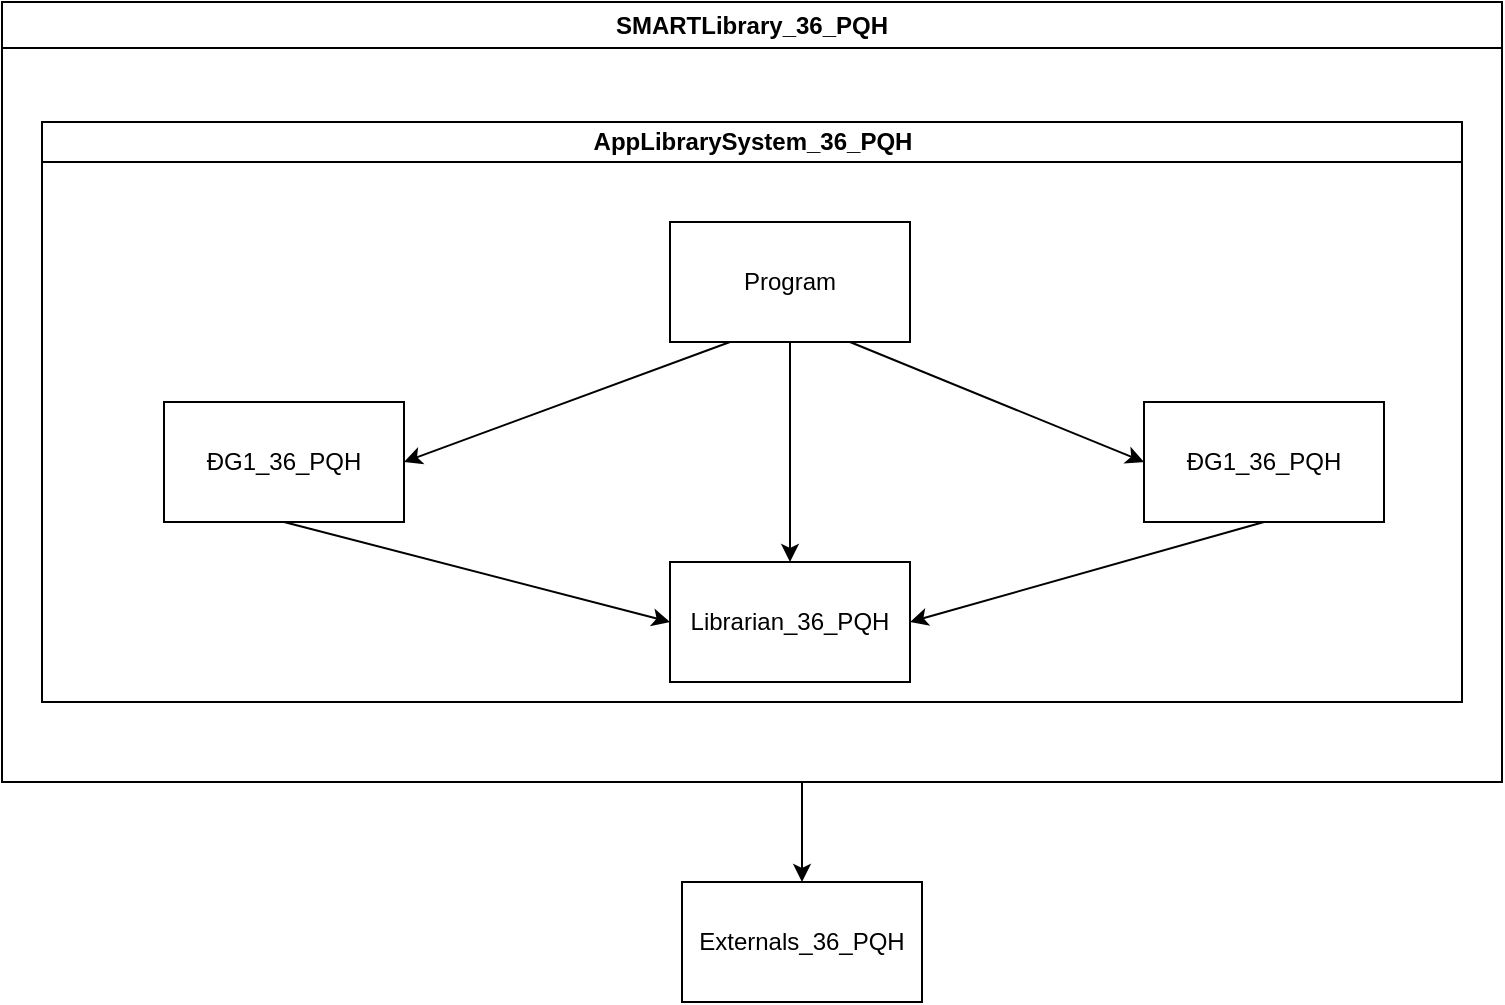 <mxfile version="26.1.1">
  <diagram id="prtHgNgQTEPvFCAcTncT" name="Page-1">
    <mxGraphModel dx="1176" dy="520" grid="1" gridSize="10" guides="1" tooltips="1" connect="1" arrows="1" fold="1" page="1" pageScale="1" pageWidth="827" pageHeight="1169" math="0" shadow="0">
      <root>
        <mxCell id="0" />
        <mxCell id="1" parent="0" />
        <mxCell id="iIZ0mYws4G5_PtnbJ4NG-5" value="SMARTLibrary_36_PQH" style="swimlane;whiteSpace=wrap;html=1;" vertex="1" parent="1">
          <mxGeometry x="30" y="410" width="750" height="390" as="geometry" />
        </mxCell>
        <mxCell id="dNxyNK7c78bLwvsdeMH5-11" value="AppLibrarySystem_36_PQH" style="swimlane;html=1;startSize=20;horizontal=1;containerType=tree;glass=0;" parent="iIZ0mYws4G5_PtnbJ4NG-5" vertex="1">
          <mxGeometry x="20" y="60" width="710" height="290" as="geometry" />
        </mxCell>
        <mxCell id="iIZ0mYws4G5_PtnbJ4NG-7" style="edgeStyle=orthogonalEdgeStyle;rounded=0;orthogonalLoop=1;jettySize=auto;html=1;" edge="1" parent="dNxyNK7c78bLwvsdeMH5-11" source="iIZ0mYws4G5_PtnbJ4NG-1" target="iIZ0mYws4G5_PtnbJ4NG-4">
          <mxGeometry relative="1" as="geometry" />
        </mxCell>
        <mxCell id="iIZ0mYws4G5_PtnbJ4NG-1" value="Program" style="rounded=0;whiteSpace=wrap;html=1;" vertex="1" parent="dNxyNK7c78bLwvsdeMH5-11">
          <mxGeometry x="314" y="50" width="120" height="60" as="geometry" />
        </mxCell>
        <mxCell id="iIZ0mYws4G5_PtnbJ4NG-2" value="ĐG1_36_PQH" style="rounded=0;whiteSpace=wrap;html=1;" vertex="1" parent="dNxyNK7c78bLwvsdeMH5-11">
          <mxGeometry x="61" y="140" width="120" height="60" as="geometry" />
        </mxCell>
        <mxCell id="iIZ0mYws4G5_PtnbJ4NG-3" value="ĐG1_36_PQH" style="rounded=0;whiteSpace=wrap;html=1;" vertex="1" parent="dNxyNK7c78bLwvsdeMH5-11">
          <mxGeometry x="551" y="140" width="120" height="60" as="geometry" />
        </mxCell>
        <mxCell id="iIZ0mYws4G5_PtnbJ4NG-4" value="Librarian_36_PQH" style="rounded=0;whiteSpace=wrap;html=1;" vertex="1" parent="dNxyNK7c78bLwvsdeMH5-11">
          <mxGeometry x="314" y="220" width="120" height="60" as="geometry" />
        </mxCell>
        <mxCell id="iIZ0mYws4G5_PtnbJ4NG-9" value="" style="endArrow=classic;html=1;rounded=0;entryX=1;entryY=0.5;entryDx=0;entryDy=0;" edge="1" parent="dNxyNK7c78bLwvsdeMH5-11">
          <mxGeometry width="50" height="50" relative="1" as="geometry">
            <mxPoint x="344" y="110" as="sourcePoint" />
            <mxPoint x="181" y="170" as="targetPoint" />
          </mxGeometry>
        </mxCell>
        <mxCell id="iIZ0mYws4G5_PtnbJ4NG-10" value="" style="endArrow=classic;html=1;rounded=0;exitX=0.75;exitY=1;exitDx=0;exitDy=0;entryX=0;entryY=0.5;entryDx=0;entryDy=0;" edge="1" parent="dNxyNK7c78bLwvsdeMH5-11" source="iIZ0mYws4G5_PtnbJ4NG-1" target="iIZ0mYws4G5_PtnbJ4NG-3">
          <mxGeometry width="50" height="50" relative="1" as="geometry">
            <mxPoint x="464" y="140" as="sourcePoint" />
            <mxPoint x="320" y="200" as="targetPoint" />
          </mxGeometry>
        </mxCell>
        <mxCell id="iIZ0mYws4G5_PtnbJ4NG-11" value="" style="endArrow=classic;html=1;rounded=0;exitX=0.5;exitY=1;exitDx=0;exitDy=0;entryX=0;entryY=0.5;entryDx=0;entryDy=0;" edge="1" parent="dNxyNK7c78bLwvsdeMH5-11" source="iIZ0mYws4G5_PtnbJ4NG-2" target="iIZ0mYws4G5_PtnbJ4NG-4">
          <mxGeometry width="50" height="50" relative="1" as="geometry">
            <mxPoint x="131" y="210" as="sourcePoint" />
            <mxPoint x="278" y="270" as="targetPoint" />
          </mxGeometry>
        </mxCell>
        <mxCell id="iIZ0mYws4G5_PtnbJ4NG-12" value="" style="endArrow=classic;html=1;rounded=0;exitX=0.5;exitY=1;exitDx=0;exitDy=0;entryX=1;entryY=0.5;entryDx=0;entryDy=0;" edge="1" parent="dNxyNK7c78bLwvsdeMH5-11" source="iIZ0mYws4G5_PtnbJ4NG-3" target="iIZ0mYws4G5_PtnbJ4NG-4">
          <mxGeometry width="50" height="50" relative="1" as="geometry">
            <mxPoint x="410" y="240" as="sourcePoint" />
            <mxPoint x="460" y="190" as="targetPoint" />
          </mxGeometry>
        </mxCell>
        <mxCell id="iIZ0mYws4G5_PtnbJ4NG-13" value="" style="endArrow=classic;html=1;rounded=0;" edge="1" parent="1" target="iIZ0mYws4G5_PtnbJ4NG-14">
          <mxGeometry width="50" height="50" relative="1" as="geometry">
            <mxPoint x="430" y="800" as="sourcePoint" />
            <mxPoint x="430" y="870" as="targetPoint" />
          </mxGeometry>
        </mxCell>
        <mxCell id="iIZ0mYws4G5_PtnbJ4NG-14" value="Externals_36_PQH" style="rounded=0;whiteSpace=wrap;html=1;" vertex="1" parent="1">
          <mxGeometry x="370" y="850" width="120" height="60" as="geometry" />
        </mxCell>
      </root>
    </mxGraphModel>
  </diagram>
</mxfile>
